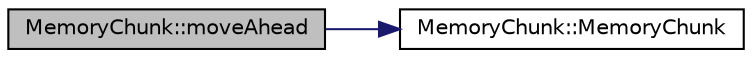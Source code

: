 digraph "MemoryChunk::moveAhead"
{
  edge [fontname="Helvetica",fontsize="10",labelfontname="Helvetica",labelfontsize="10"];
  node [fontname="Helvetica",fontsize="10",shape=record];
  rankdir="LR";
  Node214 [label="MemoryChunk::moveAhead",height=0.2,width=0.4,color="black", fillcolor="grey75", style="filled", fontcolor="black"];
  Node214 -> Node215 [color="midnightblue",fontsize="10",style="solid",fontname="Helvetica"];
  Node215 [label="MemoryChunk::MemoryChunk",height=0.2,width=0.4,color="black", fillcolor="white", style="filled",URL="$d4/d1d/class_memory_chunk.html#aefec33edaebef2383fc1fa09be698433"];
}
